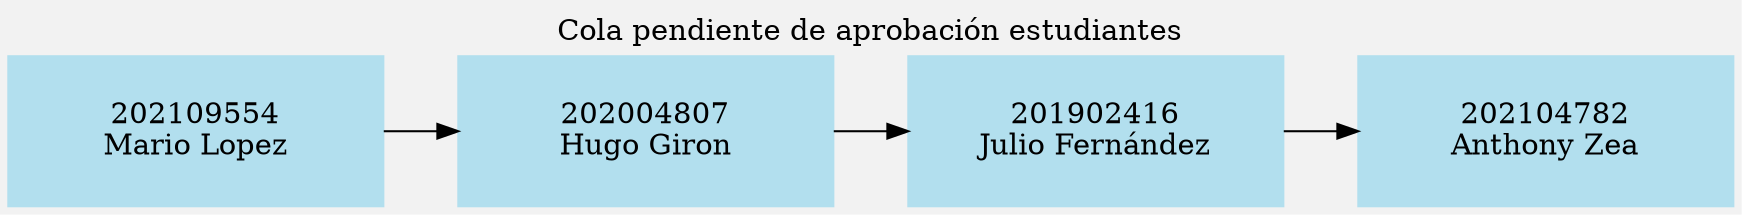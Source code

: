 digraph G {
	label = "Cola pendiente de aprobación estudiantes";
	labelloc = top;
	bgcolor=gray95;
	rankdir=LR;
subgraph Cola {
	node [shape=box,width=2.5,height=1,color=lightblue2, style=filled];
	edge [color=black];

	202104782[label="202104782\nAnthony Zea"];
	201902416[label="201902416\nJulio Fernández"];
	202004807[label="202004807\nHugo Giron"];
	202109554[label="202109554\nMario Lopez"];
}
	201902416->202104782;
	202004807->201902416;
	202109554->202004807;
}